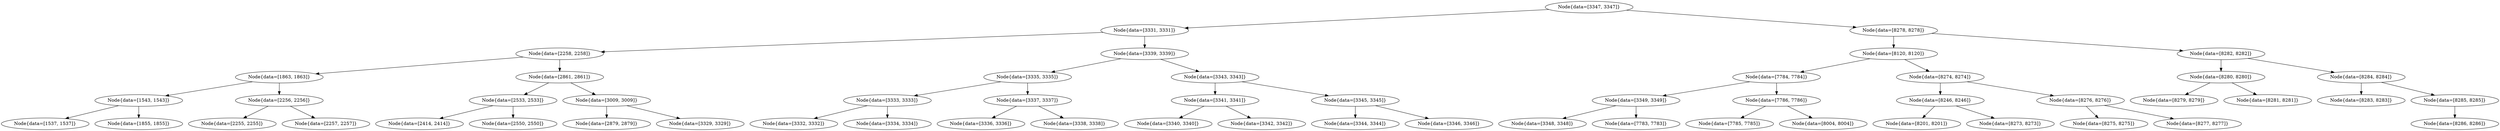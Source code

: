digraph G{
1644041244 [label="Node{data=[3347, 3347]}"]
1644041244 -> 1344555666
1344555666 [label="Node{data=[3331, 3331]}"]
1344555666 -> 665429862
665429862 [label="Node{data=[2258, 2258]}"]
665429862 -> 281433310
281433310 [label="Node{data=[1863, 1863]}"]
281433310 -> 25820206
25820206 [label="Node{data=[1543, 1543]}"]
25820206 -> 1938511447
1938511447 [label="Node{data=[1537, 1537]}"]
25820206 -> 426991063
426991063 [label="Node{data=[1855, 1855]}"]
281433310 -> 993106563
993106563 [label="Node{data=[2256, 2256]}"]
993106563 -> 1964472647
1964472647 [label="Node{data=[2255, 2255]}"]
993106563 -> 1544003676
1544003676 [label="Node{data=[2257, 2257]}"]
665429862 -> 1595528174
1595528174 [label="Node{data=[2861, 2861]}"]
1595528174 -> 1749790476
1749790476 [label="Node{data=[2533, 2533]}"]
1749790476 -> 643317251
643317251 [label="Node{data=[2414, 2414]}"]
1749790476 -> 1195143124
1195143124 [label="Node{data=[2550, 2550]}"]
1595528174 -> 1454068350
1454068350 [label="Node{data=[3009, 3009]}"]
1454068350 -> 1672328296
1672328296 [label="Node{data=[2879, 2879]}"]
1454068350 -> 73541176
73541176 [label="Node{data=[3329, 3329]}"]
1344555666 -> 537181103
537181103 [label="Node{data=[3339, 3339]}"]
537181103 -> 749745523
749745523 [label="Node{data=[3335, 3335]}"]
749745523 -> 573622905
573622905 [label="Node{data=[3333, 3333]}"]
573622905 -> 938896353
938896353 [label="Node{data=[3332, 3332]}"]
573622905 -> 850032499
850032499 [label="Node{data=[3334, 3334]}"]
749745523 -> 521983992
521983992 [label="Node{data=[3337, 3337]}"]
521983992 -> 995865952
995865952 [label="Node{data=[3336, 3336]}"]
521983992 -> 1064728713
1064728713 [label="Node{data=[3338, 3338]}"]
537181103 -> 1585877499
1585877499 [label="Node{data=[3343, 3343]}"]
1585877499 -> 668741316
668741316 [label="Node{data=[3341, 3341]}"]
668741316 -> 1103790058
1103790058 [label="Node{data=[3340, 3340]}"]
668741316 -> 1299510634
1299510634 [label="Node{data=[3342, 3342]}"]
1585877499 -> 655866998
655866998 [label="Node{data=[3345, 3345]}"]
655866998 -> 1643846750
1643846750 [label="Node{data=[3344, 3344]}"]
655866998 -> 1943800484
1943800484 [label="Node{data=[3346, 3346]}"]
1644041244 -> 434732560
434732560 [label="Node{data=[8278, 8278]}"]
434732560 -> 59217239
59217239 [label="Node{data=[8120, 8120]}"]
59217239 -> 975659157
975659157 [label="Node{data=[7784, 7784]}"]
975659157 -> 691917919
691917919 [label="Node{data=[3349, 3349]}"]
691917919 -> 2079733398
2079733398 [label="Node{data=[3348, 3348]}"]
691917919 -> 1155803538
1155803538 [label="Node{data=[7783, 7783]}"]
975659157 -> 1162271315
1162271315 [label="Node{data=[7786, 7786]}"]
1162271315 -> 35545480
35545480 [label="Node{data=[7785, 7785]}"]
1162271315 -> 1209447899
1209447899 [label="Node{data=[8004, 8004]}"]
59217239 -> 760987122
760987122 [label="Node{data=[8274, 8274]}"]
760987122 -> 1589407304
1589407304 [label="Node{data=[8246, 8246]}"]
1589407304 -> 803165750
803165750 [label="Node{data=[8201, 8201]}"]
1589407304 -> 1377470075
1377470075 [label="Node{data=[8273, 8273]}"]
760987122 -> 576591335
576591335 [label="Node{data=[8276, 8276]}"]
576591335 -> 523100618
523100618 [label="Node{data=[8275, 8275]}"]
576591335 -> 1251371775
1251371775 [label="Node{data=[8277, 8277]}"]
434732560 -> 1278805128
1278805128 [label="Node{data=[8282, 8282]}"]
1278805128 -> 513462725
513462725 [label="Node{data=[8280, 8280]}"]
513462725 -> 1858682989
1858682989 [label="Node{data=[8279, 8279]}"]
513462725 -> 393289433
393289433 [label="Node{data=[8281, 8281]}"]
1278805128 -> 333989371
333989371 [label="Node{data=[8284, 8284]}"]
333989371 -> 1530182330
1530182330 [label="Node{data=[8283, 8283]}"]
333989371 -> 2145014681
2145014681 [label="Node{data=[8285, 8285]}"]
2145014681 -> 1623330157
1623330157 [label="Node{data=[8286, 8286]}"]
}